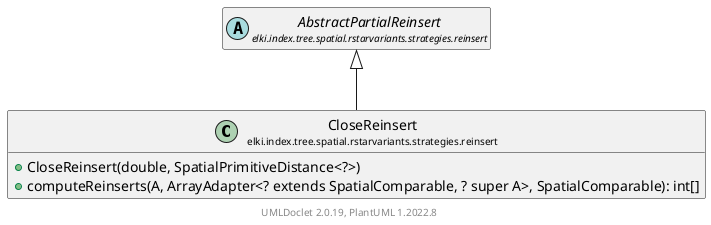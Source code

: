 @startuml
    remove .*\.(Instance|Par|Parameterizer|Factory)$
    set namespaceSeparator none
    hide empty fields
    hide empty methods

    class "<size:14>CloseReinsert\n<size:10>elki.index.tree.spatial.rstarvariants.strategies.reinsert" as elki.index.tree.spatial.rstarvariants.strategies.reinsert.CloseReinsert [[CloseReinsert.html]] {
        +CloseReinsert(double, SpatialPrimitiveDistance<?>)
        +computeReinserts(A, ArrayAdapter<? extends SpatialComparable, ? super A>, SpatialComparable): int[]
    }

    abstract class "<size:14>AbstractPartialReinsert\n<size:10>elki.index.tree.spatial.rstarvariants.strategies.reinsert" as elki.index.tree.spatial.rstarvariants.strategies.reinsert.AbstractPartialReinsert [[AbstractPartialReinsert.html]]
    class "<size:14>CloseReinsert.Par\n<size:10>elki.index.tree.spatial.rstarvariants.strategies.reinsert" as elki.index.tree.spatial.rstarvariants.strategies.reinsert.CloseReinsert.Par [[CloseReinsert.Par.html]]

    elki.index.tree.spatial.rstarvariants.strategies.reinsert.AbstractPartialReinsert <|-- elki.index.tree.spatial.rstarvariants.strategies.reinsert.CloseReinsert
    elki.index.tree.spatial.rstarvariants.strategies.reinsert.CloseReinsert +-- elki.index.tree.spatial.rstarvariants.strategies.reinsert.CloseReinsert.Par

    center footer UMLDoclet 2.0.19, PlantUML 1.2022.8
@enduml
